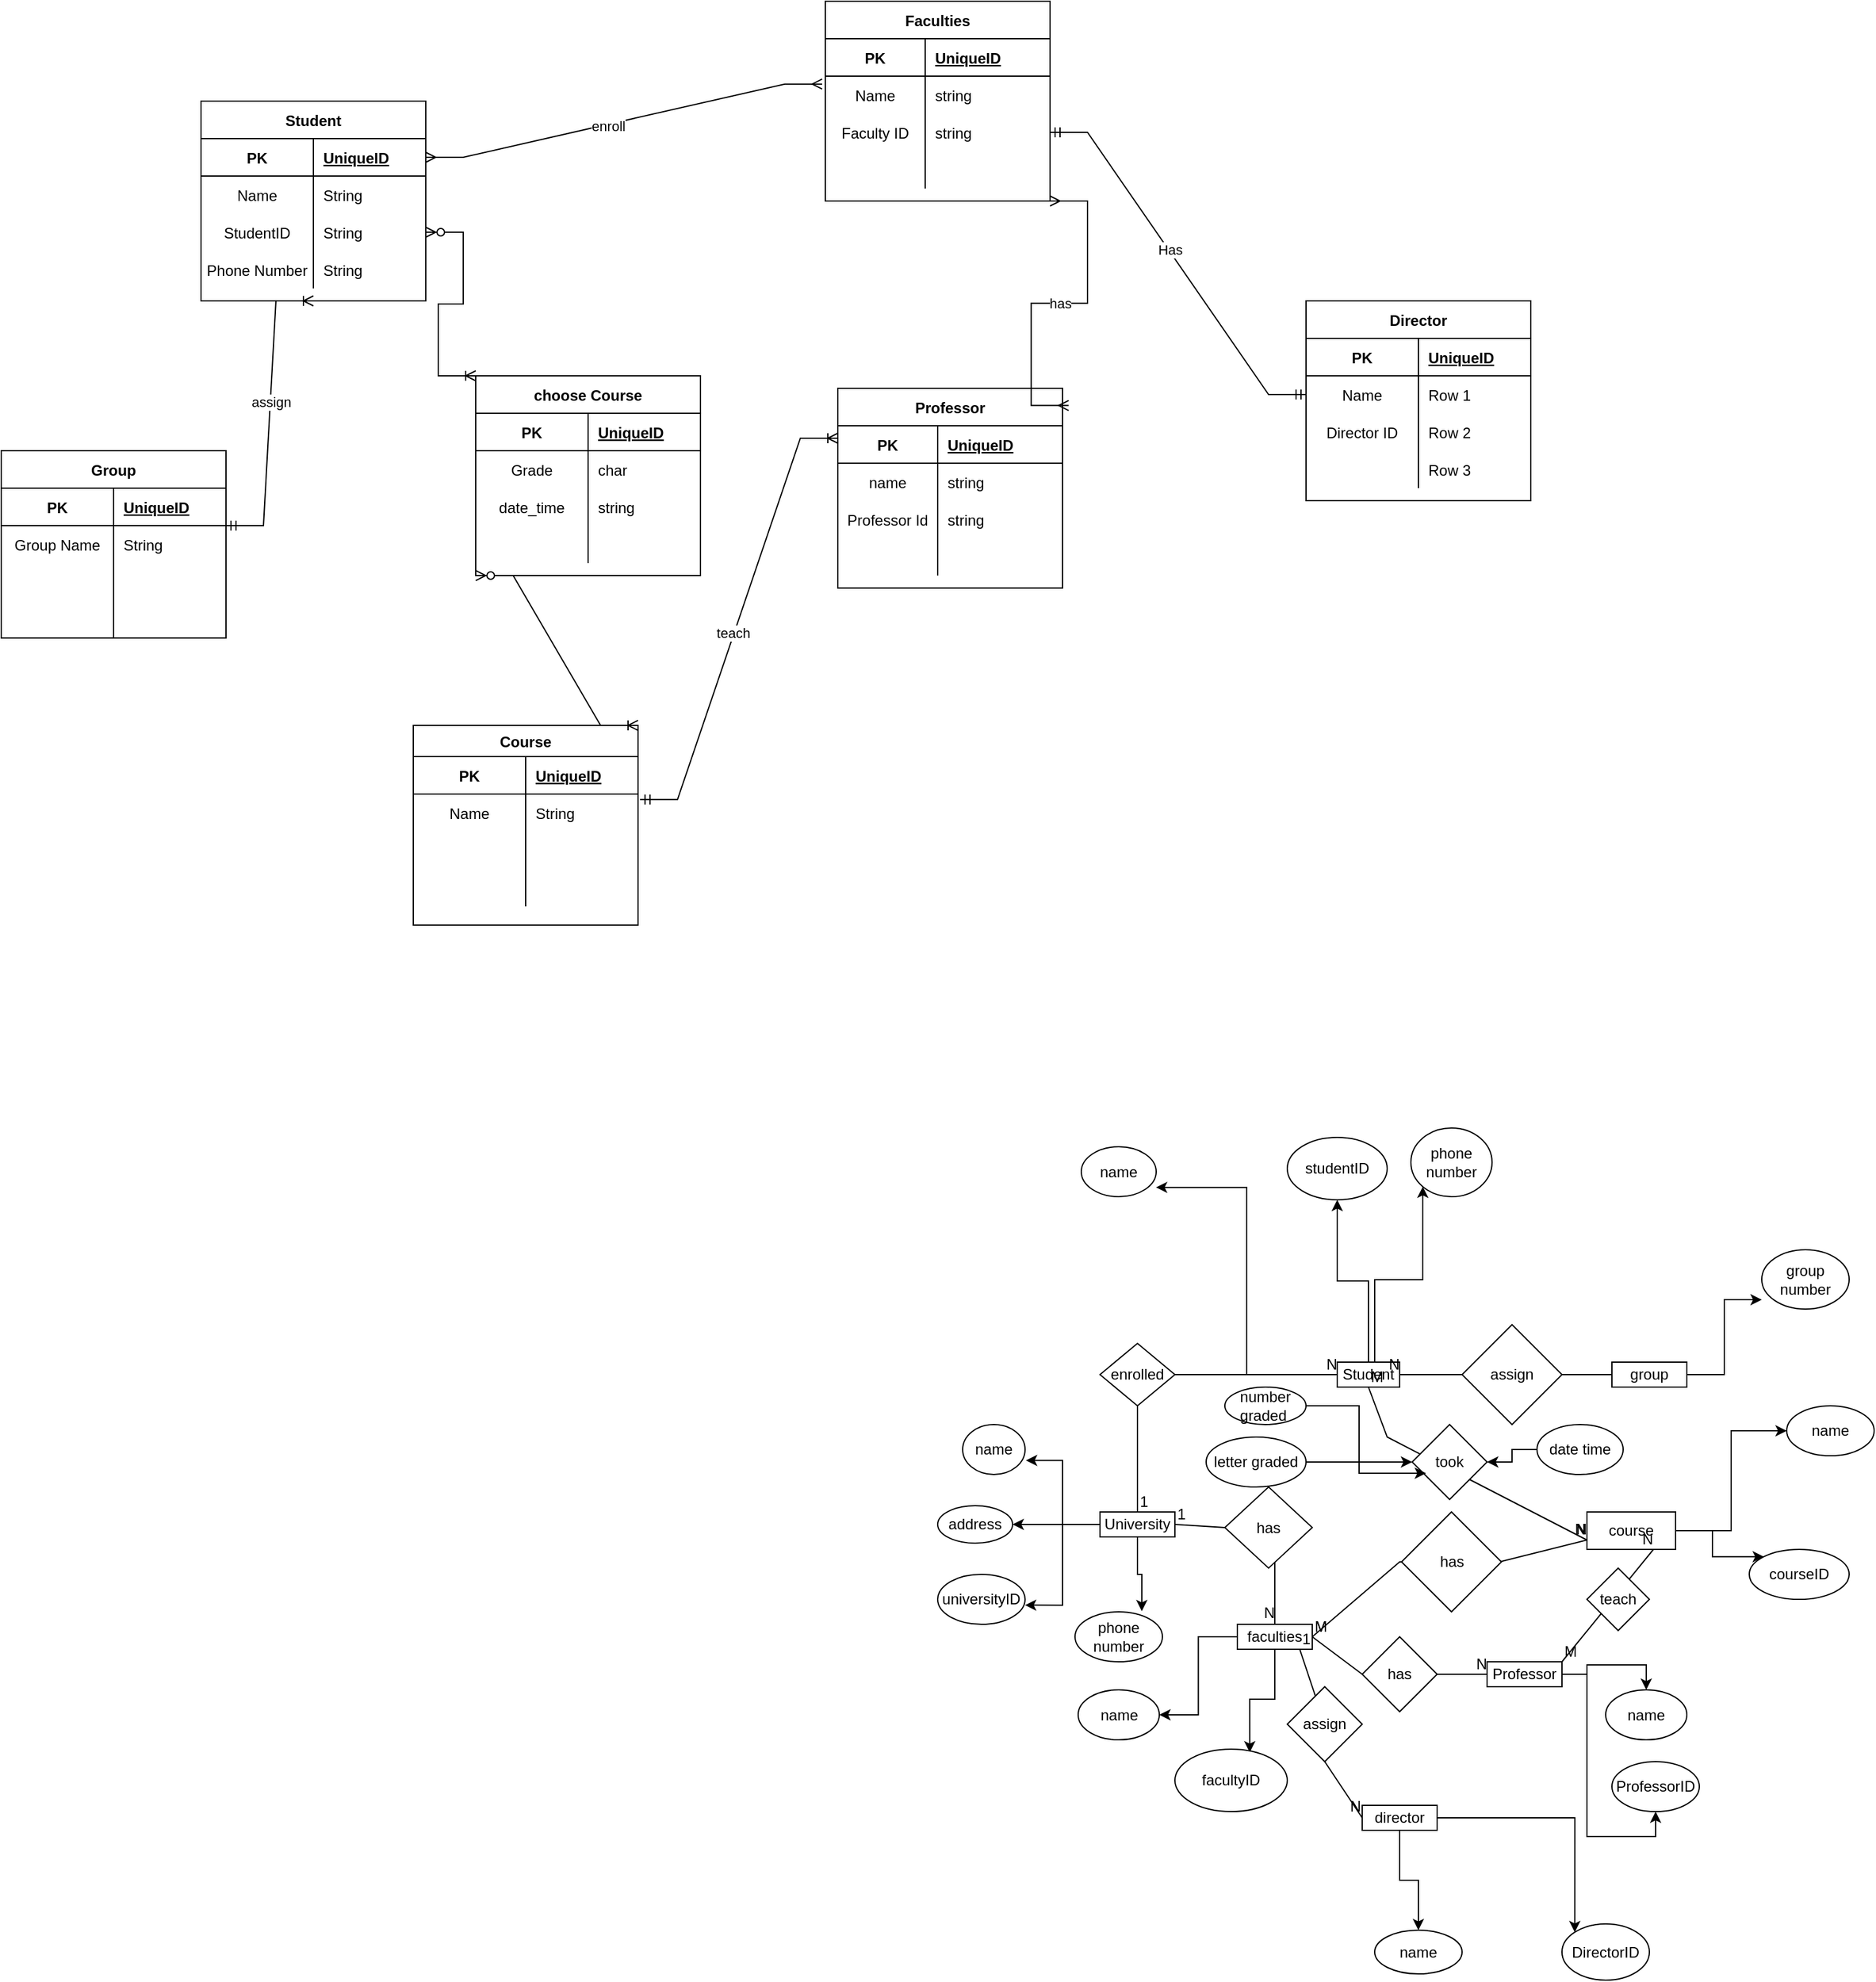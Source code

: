 <mxfile version="17.1.3" type="google"><diagram id="KQNTXYneyT1-BnujCxTp" name="Page-1"><mxGraphModel grid="1" gridSize="10" guides="1" tooltips="1" connect="1" arrows="1" page="1" fold="1" pageScale="1" pageWidth="827" pageHeight="1169" math="0" shadow="0"><root><mxCell id="0"/><mxCell id="1" parent="0"/><mxCell id="v9bCPnBwvaxXH-9nMBiy-34" style="edgeStyle=orthogonalEdgeStyle;rounded=0;orthogonalLoop=1;jettySize=auto;html=1;entryX=0.997;entryY=0.814;entryDx=0;entryDy=0;entryPerimeter=0;" parent="1" source="v9bCPnBwvaxXH-9nMBiy-1" target="v9bCPnBwvaxXH-9nMBiy-29" edge="1"><mxGeometry relative="1" as="geometry"/></mxCell><mxCell id="v9bCPnBwvaxXH-9nMBiy-35" style="edgeStyle=orthogonalEdgeStyle;rounded=0;orthogonalLoop=1;jettySize=auto;html=1;" parent="1" source="v9bCPnBwvaxXH-9nMBiy-1" target="v9bCPnBwvaxXH-9nMBiy-31" edge="1"><mxGeometry relative="1" as="geometry"/></mxCell><mxCell id="v9bCPnBwvaxXH-9nMBiy-36" style="edgeStyle=orthogonalEdgeStyle;rounded=0;orthogonalLoop=1;jettySize=auto;html=1;entryX=0;entryY=1;entryDx=0;entryDy=0;" parent="1" source="v9bCPnBwvaxXH-9nMBiy-1" target="v9bCPnBwvaxXH-9nMBiy-32" edge="1"><mxGeometry relative="1" as="geometry"><Array as="points"><mxPoint x="320" y="144"/><mxPoint x="359" y="144"/></Array></mxGeometry></mxCell><mxCell id="v9bCPnBwvaxXH-9nMBiy-1" value="Student&lt;br&gt;" style="rounded=0;whiteSpace=wrap;html=1;" parent="1" vertex="1"><mxGeometry x="290" y="210" width="50" height="20" as="geometry"/></mxCell><mxCell id="v9bCPnBwvaxXH-9nMBiy-18" style="edgeStyle=orthogonalEdgeStyle;rounded=0;orthogonalLoop=1;jettySize=auto;html=1;entryX=1.014;entryY=0.718;entryDx=0;entryDy=0;entryPerimeter=0;" parent="1" source="v9bCPnBwvaxXH-9nMBiy-2" target="v9bCPnBwvaxXH-9nMBiy-13" edge="1"><mxGeometry relative="1" as="geometry"/></mxCell><mxCell id="v9bCPnBwvaxXH-9nMBiy-19" style="edgeStyle=orthogonalEdgeStyle;rounded=0;orthogonalLoop=1;jettySize=auto;html=1;entryX=0.764;entryY=-0.013;entryDx=0;entryDy=0;entryPerimeter=0;" parent="1" source="v9bCPnBwvaxXH-9nMBiy-2" target="v9bCPnBwvaxXH-9nMBiy-17" edge="1"><mxGeometry relative="1" as="geometry"/></mxCell><mxCell id="v9bCPnBwvaxXH-9nMBiy-20" style="edgeStyle=orthogonalEdgeStyle;rounded=0;orthogonalLoop=1;jettySize=auto;html=1;entryX=1;entryY=0.5;entryDx=0;entryDy=0;" parent="1" source="v9bCPnBwvaxXH-9nMBiy-2" target="v9bCPnBwvaxXH-9nMBiy-15" edge="1"><mxGeometry relative="1" as="geometry"/></mxCell><mxCell id="v9bCPnBwvaxXH-9nMBiy-21" style="edgeStyle=orthogonalEdgeStyle;rounded=0;orthogonalLoop=1;jettySize=auto;html=1;entryX=0.999;entryY=0.617;entryDx=0;entryDy=0;entryPerimeter=0;" parent="1" source="v9bCPnBwvaxXH-9nMBiy-2" target="v9bCPnBwvaxXH-9nMBiy-16" edge="1"><mxGeometry relative="1" as="geometry"/></mxCell><mxCell id="v9bCPnBwvaxXH-9nMBiy-2" value="University&lt;br&gt;" style="rounded=0;whiteSpace=wrap;html=1;" parent="1" vertex="1"><mxGeometry x="100" y="330" width="60" height="20" as="geometry"/></mxCell><mxCell id="31zaIYIkZA4JZ6o-5l1A-46" style="edgeStyle=orthogonalEdgeStyle;rounded=0;orthogonalLoop=1;jettySize=auto;html=1;entryX=0.666;entryY=0.052;entryDx=0;entryDy=0;entryPerimeter=0;" edge="1" parent="1" source="v9bCPnBwvaxXH-9nMBiy-3" target="v9bCPnBwvaxXH-9nMBiy-72"><mxGeometry relative="1" as="geometry"/></mxCell><mxCell id="31zaIYIkZA4JZ6o-5l1A-47" style="edgeStyle=orthogonalEdgeStyle;rounded=0;orthogonalLoop=1;jettySize=auto;html=1;entryX=1;entryY=0.5;entryDx=0;entryDy=0;" edge="1" parent="1" source="v9bCPnBwvaxXH-9nMBiy-3" target="v9bCPnBwvaxXH-9nMBiy-45"><mxGeometry relative="1" as="geometry"/></mxCell><mxCell id="v9bCPnBwvaxXH-9nMBiy-3" value="faculties&lt;br&gt;" style="rounded=0;whiteSpace=wrap;html=1;" parent="1" vertex="1"><mxGeometry x="210" y="420" width="60" height="20" as="geometry"/></mxCell><mxCell id="v9bCPnBwvaxXH-9nMBiy-46" style="edgeStyle=orthogonalEdgeStyle;rounded=0;orthogonalLoop=1;jettySize=auto;html=1;" parent="1" source="v9bCPnBwvaxXH-9nMBiy-4" target="v9bCPnBwvaxXH-9nMBiy-44" edge="1"><mxGeometry relative="1" as="geometry"/></mxCell><mxCell id="v9bCPnBwvaxXH-9nMBiy-77" style="edgeStyle=orthogonalEdgeStyle;rounded=0;orthogonalLoop=1;jettySize=auto;html=1;entryX=0;entryY=0;entryDx=0;entryDy=0;" parent="1" source="v9bCPnBwvaxXH-9nMBiy-4" edge="1" target="v9bCPnBwvaxXH-9nMBiy-76"><mxGeometry relative="1" as="geometry"><mxPoint x="550" y="590" as="targetPoint"/></mxGeometry></mxCell><mxCell id="v9bCPnBwvaxXH-9nMBiy-4" value="director&lt;br&gt;" style="rounded=0;whiteSpace=wrap;html=1;" parent="1" vertex="1"><mxGeometry x="310" y="565" width="60" height="20" as="geometry"/></mxCell><mxCell id="v9bCPnBwvaxXH-9nMBiy-43" style="edgeStyle=orthogonalEdgeStyle;rounded=0;orthogonalLoop=1;jettySize=auto;html=1;" parent="1" source="v9bCPnBwvaxXH-9nMBiy-5" target="v9bCPnBwvaxXH-9nMBiy-42" edge="1"><mxGeometry relative="1" as="geometry"/></mxCell><mxCell id="v9bCPnBwvaxXH-9nMBiy-80" style="edgeStyle=orthogonalEdgeStyle;rounded=0;orthogonalLoop=1;jettySize=auto;html=1;entryX=0.5;entryY=1;entryDx=0;entryDy=0;" parent="1" source="v9bCPnBwvaxXH-9nMBiy-5" edge="1" target="v9bCPnBwvaxXH-9nMBiy-79"><mxGeometry relative="1" as="geometry"><mxPoint x="690" y="330" as="targetPoint"/></mxGeometry></mxCell><mxCell id="v9bCPnBwvaxXH-9nMBiy-5" value="Professor&lt;br&gt;" style="rounded=0;whiteSpace=wrap;html=1;" parent="1" vertex="1"><mxGeometry x="410" y="450" width="60" height="20" as="geometry"/></mxCell><mxCell id="v9bCPnBwvaxXH-9nMBiy-41" style="edgeStyle=orthogonalEdgeStyle;rounded=0;orthogonalLoop=1;jettySize=auto;html=1;entryX=0;entryY=0.842;entryDx=0;entryDy=0;entryPerimeter=0;" parent="1" source="v9bCPnBwvaxXH-9nMBiy-6" target="v9bCPnBwvaxXH-9nMBiy-37" edge="1"><mxGeometry relative="1" as="geometry"/></mxCell><mxCell id="v9bCPnBwvaxXH-9nMBiy-6" value="group&lt;br&gt;" style="rounded=0;whiteSpace=wrap;html=1;" parent="1" vertex="1"><mxGeometry x="510" y="210" width="60" height="20" as="geometry"/></mxCell><mxCell id="v9bCPnBwvaxXH-9nMBiy-13" value="name&lt;br&gt;" style="ellipse;whiteSpace=wrap;html=1;" parent="1" vertex="1"><mxGeometry x="-10" y="260" width="50" height="40" as="geometry"/></mxCell><mxCell id="v9bCPnBwvaxXH-9nMBiy-15" value="address&lt;br&gt;" style="ellipse;whiteSpace=wrap;html=1;" parent="1" vertex="1"><mxGeometry x="-30" y="325" width="60" height="30" as="geometry"/></mxCell><mxCell id="v9bCPnBwvaxXH-9nMBiy-16" value="universityID&lt;br&gt;" style="ellipse;whiteSpace=wrap;html=1;" parent="1" vertex="1"><mxGeometry x="-30" y="380" width="70" height="40" as="geometry"/></mxCell><mxCell id="v9bCPnBwvaxXH-9nMBiy-17" value="phone number" style="ellipse;whiteSpace=wrap;html=1;" parent="1" vertex="1"><mxGeometry x="80" y="410" width="70" height="40" as="geometry"/></mxCell><mxCell id="v9bCPnBwvaxXH-9nMBiy-29" value="name&lt;br&gt;" style="ellipse;whiteSpace=wrap;html=1;" parent="1" vertex="1"><mxGeometry x="85" y="37.5" width="60" height="40" as="geometry"/></mxCell><mxCell id="v9bCPnBwvaxXH-9nMBiy-31" value="studentID&lt;br&gt;" style="ellipse;whiteSpace=wrap;html=1;" parent="1" vertex="1"><mxGeometry x="250" y="30" width="80" height="50" as="geometry"/></mxCell><mxCell id="v9bCPnBwvaxXH-9nMBiy-32" value="phone number" style="ellipse;whiteSpace=wrap;html=1;" parent="1" vertex="1"><mxGeometry x="349" y="22.5" width="65" height="55" as="geometry"/></mxCell><mxCell id="v9bCPnBwvaxXH-9nMBiy-37" value="group number" style="ellipse;whiteSpace=wrap;html=1;" parent="1" vertex="1"><mxGeometry x="630" y="120" width="70" height="47.5" as="geometry"/></mxCell><mxCell id="v9bCPnBwvaxXH-9nMBiy-42" value="name" style="ellipse;whiteSpace=wrap;html=1;" parent="1" vertex="1"><mxGeometry x="505" y="472.5" width="65" height="40" as="geometry"/></mxCell><mxCell id="v9bCPnBwvaxXH-9nMBiy-44" value="name" style="ellipse;whiteSpace=wrap;html=1;" parent="1" vertex="1"><mxGeometry x="320" y="665" width="70" height="35" as="geometry"/></mxCell><mxCell id="v9bCPnBwvaxXH-9nMBiy-45" value="name" style="ellipse;whiteSpace=wrap;html=1;" parent="1" vertex="1"><mxGeometry x="82.5" y="472.5" width="65" height="40" as="geometry"/></mxCell><mxCell id="v9bCPnBwvaxXH-9nMBiy-47" value="" style="endArrow=none;html=1;rounded=0;exitX=0.5;exitY=0;exitDx=0;exitDy=0;startArrow=none;" parent="1" source="v9bCPnBwvaxXH-9nMBiy-50" edge="1"><mxGeometry relative="1" as="geometry"><mxPoint x="140" y="270" as="sourcePoint"/><mxPoint x="290" y="220" as="targetPoint"/><Array as="points"><mxPoint x="130" y="220"/></Array></mxGeometry></mxCell><mxCell id="v9bCPnBwvaxXH-9nMBiy-49" value="N" style="resizable=0;html=1;align=right;verticalAlign=bottom;" parent="v9bCPnBwvaxXH-9nMBiy-47" connectable="0" vertex="1"><mxGeometry x="1" relative="1" as="geometry"/></mxCell><mxCell id="v9bCPnBwvaxXH-9nMBiy-50" value="enrolled" style="rhombus;whiteSpace=wrap;html=1;" parent="1" vertex="1"><mxGeometry x="100" y="195" width="60" height="50" as="geometry"/></mxCell><mxCell id="v9bCPnBwvaxXH-9nMBiy-51" value="" style="endArrow=none;html=1;rounded=0;exitX=0.5;exitY=0;exitDx=0;exitDy=0;" parent="1" source="v9bCPnBwvaxXH-9nMBiy-2" target="v9bCPnBwvaxXH-9nMBiy-50" edge="1"><mxGeometry relative="1" as="geometry"><mxPoint x="130.0" y="330" as="sourcePoint"/><mxPoint x="290.0" y="220" as="targetPoint"/><Array as="points"/></mxGeometry></mxCell><mxCell id="v9bCPnBwvaxXH-9nMBiy-52" value="1" style="resizable=0;html=1;align=left;verticalAlign=bottom;" parent="v9bCPnBwvaxXH-9nMBiy-51" connectable="0" vertex="1"><mxGeometry x="-1" relative="1" as="geometry"/></mxCell><mxCell id="v9bCPnBwvaxXH-9nMBiy-54" value="" style="endArrow=none;html=1;rounded=0;entryX=1;entryY=0.5;entryDx=0;entryDy=0;exitX=0;exitY=0.5;exitDx=0;exitDy=0;startArrow=none;" parent="1" source="v9bCPnBwvaxXH-9nMBiy-56" target="v9bCPnBwvaxXH-9nMBiy-1" edge="1"><mxGeometry relative="1" as="geometry"><mxPoint x="500" y="220" as="sourcePoint"/><mxPoint x="400" y="270" as="targetPoint"/></mxGeometry></mxCell><mxCell id="v9bCPnBwvaxXH-9nMBiy-55" value="N" style="resizable=0;html=1;align=right;verticalAlign=bottom;" parent="v9bCPnBwvaxXH-9nMBiy-54" connectable="0" vertex="1"><mxGeometry x="1" relative="1" as="geometry"/></mxCell><mxCell id="v9bCPnBwvaxXH-9nMBiy-56" value="assign" style="rhombus;whiteSpace=wrap;html=1;" parent="1" vertex="1"><mxGeometry x="390" y="180" width="80" height="80" as="geometry"/></mxCell><mxCell id="v9bCPnBwvaxXH-9nMBiy-57" value="" style="endArrow=none;html=1;rounded=0;entryX=1;entryY=0.5;entryDx=0;entryDy=0;exitX=0;exitY=0.5;exitDx=0;exitDy=0;" parent="1" source="v9bCPnBwvaxXH-9nMBiy-6" target="v9bCPnBwvaxXH-9nMBiy-56" edge="1"><mxGeometry relative="1" as="geometry"><mxPoint x="510" y="220" as="sourcePoint"/><mxPoint x="340" y="220" as="targetPoint"/></mxGeometry></mxCell><mxCell id="v9bCPnBwvaxXH-9nMBiy-72" value="facultyID" style="ellipse;whiteSpace=wrap;html=1;" parent="1" vertex="1"><mxGeometry x="160" y="520" width="90" height="50" as="geometry"/></mxCell><mxCell id="v9bCPnBwvaxXH-9nMBiy-76" value="DirectorID" style="ellipse;whiteSpace=wrap;html=1;" parent="1" vertex="1"><mxGeometry x="470" y="660" width="70" height="45" as="geometry"/></mxCell><mxCell id="v9bCPnBwvaxXH-9nMBiy-79" value="ProfessorID" style="ellipse;whiteSpace=wrap;html=1;" parent="1" vertex="1"><mxGeometry x="510" y="530" width="70" height="40" as="geometry"/></mxCell><mxCell id="31zaIYIkZA4JZ6o-5l1A-3" value="Professor" style="shape=table;startSize=30;container=1;collapsible=1;childLayout=tableLayout;fixedRows=1;rowLines=0;fontStyle=1;align=center;resizeLast=1;" vertex="1" parent="1"><mxGeometry x="-110" y="-570" width="180" height="160" as="geometry"/></mxCell><mxCell id="31zaIYIkZA4JZ6o-5l1A-4" value="" style="shape=tableRow;horizontal=0;startSize=0;swimlaneHead=0;swimlaneBody=0;fillColor=none;collapsible=0;dropTarget=0;points=[[0,0.5],[1,0.5]];portConstraint=eastwest;top=0;left=0;right=0;bottom=1;" vertex="1" parent="31zaIYIkZA4JZ6o-5l1A-3"><mxGeometry y="30" width="180" height="30" as="geometry"/></mxCell><mxCell id="31zaIYIkZA4JZ6o-5l1A-5" value="PK" style="shape=partialRectangle;connectable=0;fillColor=none;top=0;left=0;bottom=0;right=0;fontStyle=1;overflow=hidden;" vertex="1" parent="31zaIYIkZA4JZ6o-5l1A-4"><mxGeometry width="80" height="30" as="geometry"><mxRectangle width="80" height="30" as="alternateBounds"/></mxGeometry></mxCell><mxCell id="31zaIYIkZA4JZ6o-5l1A-6" value="UniqueID" style="shape=partialRectangle;connectable=0;fillColor=none;top=0;left=0;bottom=0;right=0;align=left;spacingLeft=6;fontStyle=5;overflow=hidden;" vertex="1" parent="31zaIYIkZA4JZ6o-5l1A-4"><mxGeometry x="80" width="100" height="30" as="geometry"><mxRectangle width="100" height="30" as="alternateBounds"/></mxGeometry></mxCell><mxCell id="31zaIYIkZA4JZ6o-5l1A-7" value="" style="shape=tableRow;horizontal=0;startSize=0;swimlaneHead=0;swimlaneBody=0;fillColor=none;collapsible=0;dropTarget=0;points=[[0,0.5],[1,0.5]];portConstraint=eastwest;top=0;left=0;right=0;bottom=0;" vertex="1" parent="31zaIYIkZA4JZ6o-5l1A-3"><mxGeometry y="60" width="180" height="30" as="geometry"/></mxCell><mxCell id="31zaIYIkZA4JZ6o-5l1A-8" value="name" style="shape=partialRectangle;connectable=0;fillColor=none;top=0;left=0;bottom=0;right=0;editable=1;overflow=hidden;" vertex="1" parent="31zaIYIkZA4JZ6o-5l1A-7"><mxGeometry width="80" height="30" as="geometry"><mxRectangle width="80" height="30" as="alternateBounds"/></mxGeometry></mxCell><mxCell id="31zaIYIkZA4JZ6o-5l1A-9" value="string" style="shape=partialRectangle;connectable=0;fillColor=none;top=0;left=0;bottom=0;right=0;align=left;spacingLeft=6;overflow=hidden;" vertex="1" parent="31zaIYIkZA4JZ6o-5l1A-7"><mxGeometry x="80" width="100" height="30" as="geometry"><mxRectangle width="100" height="30" as="alternateBounds"/></mxGeometry></mxCell><mxCell id="31zaIYIkZA4JZ6o-5l1A-10" value="" style="shape=tableRow;horizontal=0;startSize=0;swimlaneHead=0;swimlaneBody=0;fillColor=none;collapsible=0;dropTarget=0;points=[[0,0.5],[1,0.5]];portConstraint=eastwest;top=0;left=0;right=0;bottom=0;" vertex="1" parent="31zaIYIkZA4JZ6o-5l1A-3"><mxGeometry y="90" width="180" height="30" as="geometry"/></mxCell><mxCell id="31zaIYIkZA4JZ6o-5l1A-11" value="Professor Id" style="shape=partialRectangle;connectable=0;fillColor=none;top=0;left=0;bottom=0;right=0;editable=1;overflow=hidden;" vertex="1" parent="31zaIYIkZA4JZ6o-5l1A-10"><mxGeometry width="80" height="30" as="geometry"><mxRectangle width="80" height="30" as="alternateBounds"/></mxGeometry></mxCell><mxCell id="31zaIYIkZA4JZ6o-5l1A-12" value="string" style="shape=partialRectangle;connectable=0;fillColor=none;top=0;left=0;bottom=0;right=0;align=left;spacingLeft=6;overflow=hidden;" vertex="1" parent="31zaIYIkZA4JZ6o-5l1A-10"><mxGeometry x="80" width="100" height="30" as="geometry"><mxRectangle width="100" height="30" as="alternateBounds"/></mxGeometry></mxCell><mxCell id="31zaIYIkZA4JZ6o-5l1A-13" value="" style="shape=tableRow;horizontal=0;startSize=0;swimlaneHead=0;swimlaneBody=0;fillColor=none;collapsible=0;dropTarget=0;points=[[0,0.5],[1,0.5]];portConstraint=eastwest;top=0;left=0;right=0;bottom=0;" vertex="1" parent="31zaIYIkZA4JZ6o-5l1A-3"><mxGeometry y="120" width="180" height="30" as="geometry"/></mxCell><mxCell id="31zaIYIkZA4JZ6o-5l1A-14" value="" style="shape=partialRectangle;connectable=0;fillColor=none;top=0;left=0;bottom=0;right=0;editable=1;overflow=hidden;" vertex="1" parent="31zaIYIkZA4JZ6o-5l1A-13"><mxGeometry width="80" height="30" as="geometry"><mxRectangle width="80" height="30" as="alternateBounds"/></mxGeometry></mxCell><mxCell id="31zaIYIkZA4JZ6o-5l1A-15" value="" style="shape=partialRectangle;connectable=0;fillColor=none;top=0;left=0;bottom=0;right=0;align=left;spacingLeft=6;overflow=hidden;" vertex="1" parent="31zaIYIkZA4JZ6o-5l1A-13"><mxGeometry x="80" width="100" height="30" as="geometry"><mxRectangle width="100" height="30" as="alternateBounds"/></mxGeometry></mxCell><mxCell id="31zaIYIkZA4JZ6o-5l1A-21" style="edgeStyle=orthogonalEdgeStyle;rounded=0;orthogonalLoop=1;jettySize=auto;html=1;exitX=0.5;exitY=1;exitDx=0;exitDy=0;" edge="1" parent="1" source="v9bCPnBwvaxXH-9nMBiy-1" target="v9bCPnBwvaxXH-9nMBiy-1"><mxGeometry relative="1" as="geometry"/></mxCell><mxCell id="31zaIYIkZA4JZ6o-5l1A-60" style="edgeStyle=orthogonalEdgeStyle;rounded=0;orthogonalLoop=1;jettySize=auto;html=1;entryX=0;entryY=0.5;entryDx=0;entryDy=0;" edge="1" parent="1" source="31zaIYIkZA4JZ6o-5l1A-25" target="31zaIYIkZA4JZ6o-5l1A-58"><mxGeometry relative="1" as="geometry"/></mxCell><mxCell id="31zaIYIkZA4JZ6o-5l1A-61" style="edgeStyle=orthogonalEdgeStyle;rounded=0;orthogonalLoop=1;jettySize=auto;html=1;entryX=0;entryY=0;entryDx=0;entryDy=0;" edge="1" parent="1" source="31zaIYIkZA4JZ6o-5l1A-25" target="31zaIYIkZA4JZ6o-5l1A-59"><mxGeometry relative="1" as="geometry"/></mxCell><mxCell id="31zaIYIkZA4JZ6o-5l1A-25" value="course" style="rounded=0;whiteSpace=wrap;html=1;" vertex="1" parent="1"><mxGeometry x="490" y="330" width="71" height="30" as="geometry"/></mxCell><mxCell id="31zaIYIkZA4JZ6o-5l1A-27" value="" style="endArrow=none;html=1;rounded=0;exitX=1;exitY=0.5;exitDx=0;exitDy=0;entryX=0.5;entryY=0;entryDx=0;entryDy=0;startArrow=none;" edge="1" parent="1" source="31zaIYIkZA4JZ6o-5l1A-30" target="v9bCPnBwvaxXH-9nMBiy-3"><mxGeometry relative="1" as="geometry"><mxPoint x="360" y="590" as="sourcePoint"/><mxPoint x="520" y="590" as="targetPoint"/><Array as="points"><mxPoint x="240" y="340"/></Array></mxGeometry></mxCell><mxCell id="31zaIYIkZA4JZ6o-5l1A-29" value="N" style="resizable=0;html=1;align=right;verticalAlign=bottom;" connectable="0" vertex="1" parent="31zaIYIkZA4JZ6o-5l1A-27"><mxGeometry x="1" relative="1" as="geometry"/></mxCell><mxCell id="31zaIYIkZA4JZ6o-5l1A-30" value="has" style="rhombus;whiteSpace=wrap;html=1;" vertex="1" parent="1"><mxGeometry x="200" y="310" width="70" height="65" as="geometry"/></mxCell><mxCell id="31zaIYIkZA4JZ6o-5l1A-31" value="" style="endArrow=none;html=1;rounded=0;exitX=1;exitY=0.5;exitDx=0;exitDy=0;entryX=0;entryY=0.5;entryDx=0;entryDy=0;" edge="1" parent="1" source="v9bCPnBwvaxXH-9nMBiy-2" target="31zaIYIkZA4JZ6o-5l1A-30"><mxGeometry relative="1" as="geometry"><mxPoint x="160" y="340" as="sourcePoint"/><mxPoint x="240.0" y="420" as="targetPoint"/><Array as="points"/></mxGeometry></mxCell><mxCell id="31zaIYIkZA4JZ6o-5l1A-32" value="1" style="resizable=0;html=1;align=left;verticalAlign=bottom;" connectable="0" vertex="1" parent="31zaIYIkZA4JZ6o-5l1A-31"><mxGeometry x="-1" relative="1" as="geometry"/></mxCell><mxCell id="31zaIYIkZA4JZ6o-5l1A-34" value="" style="endArrow=none;html=1;rounded=0;exitX=1;exitY=0.5;exitDx=0;exitDy=0;entryX=0;entryY=0.75;entryDx=0;entryDy=0;" edge="1" parent="1" source="v9bCPnBwvaxXH-9nMBiy-3" target="31zaIYIkZA4JZ6o-5l1A-25"><mxGeometry relative="1" as="geometry"><mxPoint x="360" y="400" as="sourcePoint"/><mxPoint x="520" y="400" as="targetPoint"/><Array as="points"><mxPoint x="340" y="370"/><mxPoint x="420" y="370"/></Array></mxGeometry></mxCell><mxCell id="31zaIYIkZA4JZ6o-5l1A-35" value="M" style="resizable=0;html=1;align=left;verticalAlign=bottom;" connectable="0" vertex="1" parent="31zaIYIkZA4JZ6o-5l1A-34"><mxGeometry x="-1" relative="1" as="geometry"/></mxCell><mxCell id="31zaIYIkZA4JZ6o-5l1A-36" value="N" style="resizable=0;html=1;align=right;verticalAlign=bottom;" connectable="0" vertex="1" parent="31zaIYIkZA4JZ6o-5l1A-34"><mxGeometry x="1" relative="1" as="geometry"/></mxCell><mxCell id="31zaIYIkZA4JZ6o-5l1A-37" value="" style="endArrow=none;html=1;rounded=0;entryX=0;entryY=0.5;entryDx=0;entryDy=0;startArrow=none;" edge="1" parent="1" source="31zaIYIkZA4JZ6o-5l1A-52" target="v9bCPnBwvaxXH-9nMBiy-5"><mxGeometry relative="1" as="geometry"><mxPoint x="270" y="430" as="sourcePoint"/><mxPoint x="440" y="390" as="targetPoint"/></mxGeometry></mxCell><mxCell id="31zaIYIkZA4JZ6o-5l1A-39" value="N" style="resizable=0;html=1;align=right;verticalAlign=bottom;" connectable="0" vertex="1" parent="31zaIYIkZA4JZ6o-5l1A-37"><mxGeometry x="1" relative="1" as="geometry"/></mxCell><mxCell id="31zaIYIkZA4JZ6o-5l1A-43" value="" style="endArrow=none;html=1;rounded=0;entryX=0;entryY=0.5;entryDx=0;entryDy=0;exitX=0.5;exitY=1;exitDx=0;exitDy=0;startArrow=none;" edge="1" parent="1" source="31zaIYIkZA4JZ6o-5l1A-48" target="v9bCPnBwvaxXH-9nMBiy-4"><mxGeometry relative="1" as="geometry"><mxPoint x="270" y="440" as="sourcePoint"/><mxPoint x="390" y="410" as="targetPoint"/></mxGeometry></mxCell><mxCell id="31zaIYIkZA4JZ6o-5l1A-45" value="N" style="resizable=0;html=1;align=right;verticalAlign=bottom;" connectable="0" vertex="1" parent="31zaIYIkZA4JZ6o-5l1A-43"><mxGeometry x="1" relative="1" as="geometry"/></mxCell><mxCell id="31zaIYIkZA4JZ6o-5l1A-48" value="assign" style="rhombus;whiteSpace=wrap;html=1;" vertex="1" parent="1"><mxGeometry x="250" y="470" width="60" height="60" as="geometry"/></mxCell><mxCell id="31zaIYIkZA4JZ6o-5l1A-49" value="" style="endArrow=none;html=1;rounded=0;exitX=0.833;exitY=1;exitDx=0;exitDy=0;exitPerimeter=0;" edge="1" parent="1" source="v9bCPnBwvaxXH-9nMBiy-3" target="31zaIYIkZA4JZ6o-5l1A-48"><mxGeometry relative="1" as="geometry"><mxPoint x="259.98" y="440" as="sourcePoint"/><mxPoint x="310" y="575" as="targetPoint"/></mxGeometry></mxCell><mxCell id="31zaIYIkZA4JZ6o-5l1A-50" value="1&lt;br&gt;" style="resizable=0;html=1;align=left;verticalAlign=bottom;" connectable="0" vertex="1" parent="31zaIYIkZA4JZ6o-5l1A-49"><mxGeometry x="-1" relative="1" as="geometry"/></mxCell><mxCell id="31zaIYIkZA4JZ6o-5l1A-52" value="has" style="rhombus;whiteSpace=wrap;html=1;" vertex="1" parent="1"><mxGeometry x="310" y="430" width="60" height="60" as="geometry"/></mxCell><mxCell id="31zaIYIkZA4JZ6o-5l1A-54" value="" style="endArrow=none;html=1;rounded=0;entryX=0;entryY=0.5;entryDx=0;entryDy=0;" edge="1" parent="1" target="31zaIYIkZA4JZ6o-5l1A-52"><mxGeometry relative="1" as="geometry"><mxPoint x="270" y="430" as="sourcePoint"/><mxPoint x="410" y="430" as="targetPoint"/></mxGeometry></mxCell><mxCell id="31zaIYIkZA4JZ6o-5l1A-55" value="M" style="resizable=0;html=1;align=left;verticalAlign=bottom;" connectable="0" vertex="1" parent="31zaIYIkZA4JZ6o-5l1A-54"><mxGeometry x="-1" relative="1" as="geometry"/></mxCell><mxCell id="31zaIYIkZA4JZ6o-5l1A-57" value="has" style="rhombus;whiteSpace=wrap;html=1;" vertex="1" parent="1"><mxGeometry x="341.5" y="330" width="80" height="80" as="geometry"/></mxCell><mxCell id="31zaIYIkZA4JZ6o-5l1A-58" value="name" style="ellipse;whiteSpace=wrap;html=1;" vertex="1" parent="1"><mxGeometry x="650" y="245" width="70" height="40" as="geometry"/></mxCell><mxCell id="31zaIYIkZA4JZ6o-5l1A-59" value="courseID" style="ellipse;whiteSpace=wrap;html=1;" vertex="1" parent="1"><mxGeometry x="620" y="360" width="80" height="40" as="geometry"/></mxCell><mxCell id="31zaIYIkZA4JZ6o-5l1A-63" value="" style="endArrow=none;html=1;rounded=0;exitX=0.5;exitY=1;exitDx=0;exitDy=0;entryX=0;entryY=0.75;entryDx=0;entryDy=0;" edge="1" parent="1" source="v9bCPnBwvaxXH-9nMBiy-1" target="31zaIYIkZA4JZ6o-5l1A-25"><mxGeometry relative="1" as="geometry"><mxPoint x="340" y="390" as="sourcePoint"/><mxPoint x="500" y="390" as="targetPoint"/><Array as="points"><mxPoint x="330" y="270"/></Array></mxGeometry></mxCell><mxCell id="31zaIYIkZA4JZ6o-5l1A-64" value="M" style="resizable=0;html=1;align=left;verticalAlign=bottom;" connectable="0" vertex="1" parent="31zaIYIkZA4JZ6o-5l1A-63"><mxGeometry x="-1" relative="1" as="geometry"/></mxCell><mxCell id="31zaIYIkZA4JZ6o-5l1A-65" value="N" style="resizable=0;html=1;align=right;verticalAlign=bottom;" connectable="0" vertex="1" parent="31zaIYIkZA4JZ6o-5l1A-63"><mxGeometry x="1" relative="1" as="geometry"/></mxCell><mxCell id="31zaIYIkZA4JZ6o-5l1A-66" value="took" style="rhombus;whiteSpace=wrap;html=1;" vertex="1" parent="1"><mxGeometry x="350" y="260" width="60" height="60" as="geometry"/></mxCell><mxCell id="31zaIYIkZA4JZ6o-5l1A-68" style="edgeStyle=orthogonalEdgeStyle;rounded=0;orthogonalLoop=1;jettySize=auto;html=1;entryX=0;entryY=0.5;entryDx=0;entryDy=0;" edge="1" parent="1" source="31zaIYIkZA4JZ6o-5l1A-67" target="31zaIYIkZA4JZ6o-5l1A-66"><mxGeometry relative="1" as="geometry"/></mxCell><mxCell id="31zaIYIkZA4JZ6o-5l1A-67" value="number graded&amp;nbsp;" style="ellipse;whiteSpace=wrap;html=1;" vertex="1" parent="1"><mxGeometry x="200" y="230" width="65" height="30" as="geometry"/></mxCell><mxCell id="31zaIYIkZA4JZ6o-5l1A-70" style="edgeStyle=orthogonalEdgeStyle;rounded=0;orthogonalLoop=1;jettySize=auto;html=1;entryX=0.185;entryY=0.65;entryDx=0;entryDy=0;entryPerimeter=0;" edge="1" parent="1" source="31zaIYIkZA4JZ6o-5l1A-69" target="31zaIYIkZA4JZ6o-5l1A-66"><mxGeometry relative="1" as="geometry"/></mxCell><mxCell id="31zaIYIkZA4JZ6o-5l1A-69" value="letter graded" style="ellipse;whiteSpace=wrap;html=1;" vertex="1" parent="1"><mxGeometry x="185" y="270" width="80" height="40" as="geometry"/></mxCell><mxCell id="31zaIYIkZA4JZ6o-5l1A-72" style="edgeStyle=orthogonalEdgeStyle;rounded=0;orthogonalLoop=1;jettySize=auto;html=1;entryX=1;entryY=0.5;entryDx=0;entryDy=0;" edge="1" parent="1" source="31zaIYIkZA4JZ6o-5l1A-71" target="31zaIYIkZA4JZ6o-5l1A-66"><mxGeometry relative="1" as="geometry"/></mxCell><mxCell id="31zaIYIkZA4JZ6o-5l1A-71" value="date time" style="ellipse;whiteSpace=wrap;html=1;" vertex="1" parent="1"><mxGeometry x="450" y="260" width="69" height="40" as="geometry"/></mxCell><mxCell id="31zaIYIkZA4JZ6o-5l1A-73" value="Faculties" style="shape=table;startSize=30;container=1;collapsible=1;childLayout=tableLayout;fixedRows=1;rowLines=0;fontStyle=1;align=center;resizeLast=1;" vertex="1" parent="1"><mxGeometry x="-120" y="-880" width="180" height="160" as="geometry"/></mxCell><mxCell id="31zaIYIkZA4JZ6o-5l1A-74" value="" style="shape=tableRow;horizontal=0;startSize=0;swimlaneHead=0;swimlaneBody=0;fillColor=none;collapsible=0;dropTarget=0;points=[[0,0.5],[1,0.5]];portConstraint=eastwest;top=0;left=0;right=0;bottom=1;" vertex="1" parent="31zaIYIkZA4JZ6o-5l1A-73"><mxGeometry y="30" width="180" height="30" as="geometry"/></mxCell><mxCell id="31zaIYIkZA4JZ6o-5l1A-75" value="PK" style="shape=partialRectangle;connectable=0;fillColor=none;top=0;left=0;bottom=0;right=0;fontStyle=1;overflow=hidden;" vertex="1" parent="31zaIYIkZA4JZ6o-5l1A-74"><mxGeometry width="80" height="30" as="geometry"><mxRectangle width="80" height="30" as="alternateBounds"/></mxGeometry></mxCell><mxCell id="31zaIYIkZA4JZ6o-5l1A-76" value="UniqueID" style="shape=partialRectangle;connectable=0;fillColor=none;top=0;left=0;bottom=0;right=0;align=left;spacingLeft=6;fontStyle=5;overflow=hidden;" vertex="1" parent="31zaIYIkZA4JZ6o-5l1A-74"><mxGeometry x="80" width="100" height="30" as="geometry"><mxRectangle width="100" height="30" as="alternateBounds"/></mxGeometry></mxCell><mxCell id="31zaIYIkZA4JZ6o-5l1A-77" value="" style="shape=tableRow;horizontal=0;startSize=0;swimlaneHead=0;swimlaneBody=0;fillColor=none;collapsible=0;dropTarget=0;points=[[0,0.5],[1,0.5]];portConstraint=eastwest;top=0;left=0;right=0;bottom=0;" vertex="1" parent="31zaIYIkZA4JZ6o-5l1A-73"><mxGeometry y="60" width="180" height="30" as="geometry"/></mxCell><mxCell id="31zaIYIkZA4JZ6o-5l1A-78" value="Name" style="shape=partialRectangle;connectable=0;fillColor=none;top=0;left=0;bottom=0;right=0;editable=1;overflow=hidden;" vertex="1" parent="31zaIYIkZA4JZ6o-5l1A-77"><mxGeometry width="80" height="30" as="geometry"><mxRectangle width="80" height="30" as="alternateBounds"/></mxGeometry></mxCell><mxCell id="31zaIYIkZA4JZ6o-5l1A-79" value="string" style="shape=partialRectangle;connectable=0;fillColor=none;top=0;left=0;bottom=0;right=0;align=left;spacingLeft=6;overflow=hidden;" vertex="1" parent="31zaIYIkZA4JZ6o-5l1A-77"><mxGeometry x="80" width="100" height="30" as="geometry"><mxRectangle width="100" height="30" as="alternateBounds"/></mxGeometry></mxCell><mxCell id="31zaIYIkZA4JZ6o-5l1A-80" value="" style="shape=tableRow;horizontal=0;startSize=0;swimlaneHead=0;swimlaneBody=0;fillColor=none;collapsible=0;dropTarget=0;points=[[0,0.5],[1,0.5]];portConstraint=eastwest;top=0;left=0;right=0;bottom=0;" vertex="1" parent="31zaIYIkZA4JZ6o-5l1A-73"><mxGeometry y="90" width="180" height="30" as="geometry"/></mxCell><mxCell id="31zaIYIkZA4JZ6o-5l1A-81" value="Faculty ID" style="shape=partialRectangle;connectable=0;fillColor=none;top=0;left=0;bottom=0;right=0;editable=1;overflow=hidden;" vertex="1" parent="31zaIYIkZA4JZ6o-5l1A-80"><mxGeometry width="80" height="30" as="geometry"><mxRectangle width="80" height="30" as="alternateBounds"/></mxGeometry></mxCell><mxCell id="31zaIYIkZA4JZ6o-5l1A-82" value="string" style="shape=partialRectangle;connectable=0;fillColor=none;top=0;left=0;bottom=0;right=0;align=left;spacingLeft=6;overflow=hidden;" vertex="1" parent="31zaIYIkZA4JZ6o-5l1A-80"><mxGeometry x="80" width="100" height="30" as="geometry"><mxRectangle width="100" height="30" as="alternateBounds"/></mxGeometry></mxCell><mxCell id="31zaIYIkZA4JZ6o-5l1A-83" value="" style="shape=tableRow;horizontal=0;startSize=0;swimlaneHead=0;swimlaneBody=0;fillColor=none;collapsible=0;dropTarget=0;points=[[0,0.5],[1,0.5]];portConstraint=eastwest;top=0;left=0;right=0;bottom=0;" vertex="1" parent="31zaIYIkZA4JZ6o-5l1A-73"><mxGeometry y="120" width="180" height="30" as="geometry"/></mxCell><mxCell id="31zaIYIkZA4JZ6o-5l1A-84" value="" style="shape=partialRectangle;connectable=0;fillColor=none;top=0;left=0;bottom=0;right=0;editable=1;overflow=hidden;" vertex="1" parent="31zaIYIkZA4JZ6o-5l1A-83"><mxGeometry width="80" height="30" as="geometry"><mxRectangle width="80" height="30" as="alternateBounds"/></mxGeometry></mxCell><mxCell id="31zaIYIkZA4JZ6o-5l1A-85" value="" style="shape=partialRectangle;connectable=0;fillColor=none;top=0;left=0;bottom=0;right=0;align=left;spacingLeft=6;overflow=hidden;" vertex="1" parent="31zaIYIkZA4JZ6o-5l1A-83"><mxGeometry x="80" width="100" height="30" as="geometry"><mxRectangle width="100" height="30" as="alternateBounds"/></mxGeometry></mxCell><mxCell id="31zaIYIkZA4JZ6o-5l1A-86" value="" style="endArrow=none;html=1;rounded=0;entryX=0.75;entryY=1;entryDx=0;entryDy=0;exitX=1;exitY=0;exitDx=0;exitDy=0;" edge="1" parent="1" source="v9bCPnBwvaxXH-9nMBiy-5" target="31zaIYIkZA4JZ6o-5l1A-25"><mxGeometry relative="1" as="geometry"><mxPoint x="260" y="390" as="sourcePoint"/><mxPoint x="420" y="390" as="targetPoint"/></mxGeometry></mxCell><mxCell id="31zaIYIkZA4JZ6o-5l1A-87" value="M" style="resizable=0;html=1;align=left;verticalAlign=bottom;" connectable="0" vertex="1" parent="31zaIYIkZA4JZ6o-5l1A-86"><mxGeometry x="-1" relative="1" as="geometry"/></mxCell><mxCell id="31zaIYIkZA4JZ6o-5l1A-88" value="N" style="resizable=0;html=1;align=right;verticalAlign=bottom;" connectable="0" vertex="1" parent="31zaIYIkZA4JZ6o-5l1A-86"><mxGeometry x="1" relative="1" as="geometry"/></mxCell><mxCell id="31zaIYIkZA4JZ6o-5l1A-89" value="teach" style="rhombus;whiteSpace=wrap;html=1;" vertex="1" parent="1"><mxGeometry x="490" y="375" width="50" height="50" as="geometry"/></mxCell><mxCell id="31zaIYIkZA4JZ6o-5l1A-91" value="Student" style="shape=table;startSize=30;container=1;collapsible=1;childLayout=tableLayout;fixedRows=1;rowLines=0;fontStyle=1;align=center;resizeLast=1;" vertex="1" parent="1"><mxGeometry x="-620" y="-800" width="180" height="160" as="geometry"/></mxCell><mxCell id="31zaIYIkZA4JZ6o-5l1A-92" value="" style="shape=tableRow;horizontal=0;startSize=0;swimlaneHead=0;swimlaneBody=0;fillColor=none;collapsible=0;dropTarget=0;points=[[0,0.5],[1,0.5]];portConstraint=eastwest;top=0;left=0;right=0;bottom=1;" vertex="1" parent="31zaIYIkZA4JZ6o-5l1A-91"><mxGeometry y="30" width="180" height="30" as="geometry"/></mxCell><mxCell id="31zaIYIkZA4JZ6o-5l1A-93" value="PK" style="shape=partialRectangle;connectable=0;fillColor=none;top=0;left=0;bottom=0;right=0;fontStyle=1;overflow=hidden;" vertex="1" parent="31zaIYIkZA4JZ6o-5l1A-92"><mxGeometry width="90" height="30" as="geometry"><mxRectangle width="90" height="30" as="alternateBounds"/></mxGeometry></mxCell><mxCell id="31zaIYIkZA4JZ6o-5l1A-94" value="UniqueID" style="shape=partialRectangle;connectable=0;fillColor=none;top=0;left=0;bottom=0;right=0;align=left;spacingLeft=6;fontStyle=5;overflow=hidden;" vertex="1" parent="31zaIYIkZA4JZ6o-5l1A-92"><mxGeometry x="90" width="90" height="30" as="geometry"><mxRectangle width="90" height="30" as="alternateBounds"/></mxGeometry></mxCell><mxCell id="31zaIYIkZA4JZ6o-5l1A-95" value="" style="shape=tableRow;horizontal=0;startSize=0;swimlaneHead=0;swimlaneBody=0;fillColor=none;collapsible=0;dropTarget=0;points=[[0,0.5],[1,0.5]];portConstraint=eastwest;top=0;left=0;right=0;bottom=0;" vertex="1" parent="31zaIYIkZA4JZ6o-5l1A-91"><mxGeometry y="60" width="180" height="30" as="geometry"/></mxCell><mxCell id="31zaIYIkZA4JZ6o-5l1A-96" value="Name" style="shape=partialRectangle;connectable=0;fillColor=none;top=0;left=0;bottom=0;right=0;editable=1;overflow=hidden;" vertex="1" parent="31zaIYIkZA4JZ6o-5l1A-95"><mxGeometry width="90" height="30" as="geometry"><mxRectangle width="90" height="30" as="alternateBounds"/></mxGeometry></mxCell><mxCell id="31zaIYIkZA4JZ6o-5l1A-97" value="String" style="shape=partialRectangle;connectable=0;fillColor=none;top=0;left=0;bottom=0;right=0;align=left;spacingLeft=6;overflow=hidden;" vertex="1" parent="31zaIYIkZA4JZ6o-5l1A-95"><mxGeometry x="90" width="90" height="30" as="geometry"><mxRectangle width="90" height="30" as="alternateBounds"/></mxGeometry></mxCell><mxCell id="31zaIYIkZA4JZ6o-5l1A-98" value="" style="shape=tableRow;horizontal=0;startSize=0;swimlaneHead=0;swimlaneBody=0;fillColor=none;collapsible=0;dropTarget=0;points=[[0,0.5],[1,0.5]];portConstraint=eastwest;top=0;left=0;right=0;bottom=0;" vertex="1" parent="31zaIYIkZA4JZ6o-5l1A-91"><mxGeometry y="90" width="180" height="30" as="geometry"/></mxCell><mxCell id="31zaIYIkZA4JZ6o-5l1A-99" value="StudentID" style="shape=partialRectangle;connectable=0;fillColor=none;top=0;left=0;bottom=0;right=0;editable=1;overflow=hidden;" vertex="1" parent="31zaIYIkZA4JZ6o-5l1A-98"><mxGeometry width="90" height="30" as="geometry"><mxRectangle width="90" height="30" as="alternateBounds"/></mxGeometry></mxCell><mxCell id="31zaIYIkZA4JZ6o-5l1A-100" value="String" style="shape=partialRectangle;connectable=0;fillColor=none;top=0;left=0;bottom=0;right=0;align=left;spacingLeft=6;overflow=hidden;" vertex="1" parent="31zaIYIkZA4JZ6o-5l1A-98"><mxGeometry x="90" width="90" height="30" as="geometry"><mxRectangle width="90" height="30" as="alternateBounds"/></mxGeometry></mxCell><mxCell id="31zaIYIkZA4JZ6o-5l1A-101" value="" style="shape=tableRow;horizontal=0;startSize=0;swimlaneHead=0;swimlaneBody=0;fillColor=none;collapsible=0;dropTarget=0;points=[[0,0.5],[1,0.5]];portConstraint=eastwest;top=0;left=0;right=0;bottom=0;" vertex="1" parent="31zaIYIkZA4JZ6o-5l1A-91"><mxGeometry y="120" width="180" height="30" as="geometry"/></mxCell><mxCell id="31zaIYIkZA4JZ6o-5l1A-102" value="Phone Number" style="shape=partialRectangle;connectable=0;fillColor=none;top=0;left=0;bottom=0;right=0;editable=1;overflow=hidden;" vertex="1" parent="31zaIYIkZA4JZ6o-5l1A-101"><mxGeometry width="90" height="30" as="geometry"><mxRectangle width="90" height="30" as="alternateBounds"/></mxGeometry></mxCell><mxCell id="31zaIYIkZA4JZ6o-5l1A-103" value="String" style="shape=partialRectangle;connectable=0;fillColor=none;top=0;left=0;bottom=0;right=0;align=left;spacingLeft=6;overflow=hidden;" vertex="1" parent="31zaIYIkZA4JZ6o-5l1A-101"><mxGeometry x="90" width="90" height="30" as="geometry"><mxRectangle width="90" height="30" as="alternateBounds"/></mxGeometry></mxCell><mxCell id="31zaIYIkZA4JZ6o-5l1A-104" value="Group" style="shape=table;startSize=30;container=1;collapsible=1;childLayout=tableLayout;fixedRows=1;rowLines=0;fontStyle=1;align=center;resizeLast=1;" vertex="1" parent="1"><mxGeometry x="-780" y="-520" width="180" height="150" as="geometry"/></mxCell><mxCell id="31zaIYIkZA4JZ6o-5l1A-105" value="" style="shape=tableRow;horizontal=0;startSize=0;swimlaneHead=0;swimlaneBody=0;fillColor=none;collapsible=0;dropTarget=0;points=[[0,0.5],[1,0.5]];portConstraint=eastwest;top=0;left=0;right=0;bottom=1;" vertex="1" parent="31zaIYIkZA4JZ6o-5l1A-104"><mxGeometry y="30" width="180" height="30" as="geometry"/></mxCell><mxCell id="31zaIYIkZA4JZ6o-5l1A-106" value="PK" style="shape=partialRectangle;connectable=0;fillColor=none;top=0;left=0;bottom=0;right=0;fontStyle=1;overflow=hidden;" vertex="1" parent="31zaIYIkZA4JZ6o-5l1A-105"><mxGeometry width="90" height="30" as="geometry"><mxRectangle width="90" height="30" as="alternateBounds"/></mxGeometry></mxCell><mxCell id="31zaIYIkZA4JZ6o-5l1A-107" value="UniqueID" style="shape=partialRectangle;connectable=0;fillColor=none;top=0;left=0;bottom=0;right=0;align=left;spacingLeft=6;fontStyle=5;overflow=hidden;" vertex="1" parent="31zaIYIkZA4JZ6o-5l1A-105"><mxGeometry x="90" width="90" height="30" as="geometry"><mxRectangle width="90" height="30" as="alternateBounds"/></mxGeometry></mxCell><mxCell id="31zaIYIkZA4JZ6o-5l1A-108" value="" style="shape=tableRow;horizontal=0;startSize=0;swimlaneHead=0;swimlaneBody=0;fillColor=none;collapsible=0;dropTarget=0;points=[[0,0.5],[1,0.5]];portConstraint=eastwest;top=0;left=0;right=0;bottom=0;" vertex="1" parent="31zaIYIkZA4JZ6o-5l1A-104"><mxGeometry y="60" width="180" height="30" as="geometry"/></mxCell><mxCell id="31zaIYIkZA4JZ6o-5l1A-109" value="Group Name" style="shape=partialRectangle;connectable=0;fillColor=none;top=0;left=0;bottom=0;right=0;editable=1;overflow=hidden;" vertex="1" parent="31zaIYIkZA4JZ6o-5l1A-108"><mxGeometry width="90" height="30" as="geometry"><mxRectangle width="90" height="30" as="alternateBounds"/></mxGeometry></mxCell><mxCell id="31zaIYIkZA4JZ6o-5l1A-110" value="String" style="shape=partialRectangle;connectable=0;fillColor=none;top=0;left=0;bottom=0;right=0;align=left;spacingLeft=6;overflow=hidden;" vertex="1" parent="31zaIYIkZA4JZ6o-5l1A-108"><mxGeometry x="90" width="90" height="30" as="geometry"><mxRectangle width="90" height="30" as="alternateBounds"/></mxGeometry></mxCell><mxCell id="31zaIYIkZA4JZ6o-5l1A-111" value="" style="shape=tableRow;horizontal=0;startSize=0;swimlaneHead=0;swimlaneBody=0;fillColor=none;collapsible=0;dropTarget=0;points=[[0,0.5],[1,0.5]];portConstraint=eastwest;top=0;left=0;right=0;bottom=0;" vertex="1" parent="31zaIYIkZA4JZ6o-5l1A-104"><mxGeometry y="90" width="180" height="30" as="geometry"/></mxCell><mxCell id="31zaIYIkZA4JZ6o-5l1A-112" value="" style="shape=partialRectangle;connectable=0;fillColor=none;top=0;left=0;bottom=0;right=0;editable=1;overflow=hidden;" vertex="1" parent="31zaIYIkZA4JZ6o-5l1A-111"><mxGeometry width="90" height="30" as="geometry"><mxRectangle width="90" height="30" as="alternateBounds"/></mxGeometry></mxCell><mxCell id="31zaIYIkZA4JZ6o-5l1A-113" value="" style="shape=partialRectangle;connectable=0;fillColor=none;top=0;left=0;bottom=0;right=0;align=left;spacingLeft=6;overflow=hidden;" vertex="1" parent="31zaIYIkZA4JZ6o-5l1A-111"><mxGeometry x="90" width="90" height="30" as="geometry"><mxRectangle width="90" height="30" as="alternateBounds"/></mxGeometry></mxCell><mxCell id="31zaIYIkZA4JZ6o-5l1A-114" value="" style="shape=tableRow;horizontal=0;startSize=0;swimlaneHead=0;swimlaneBody=0;fillColor=none;collapsible=0;dropTarget=0;points=[[0,0.5],[1,0.5]];portConstraint=eastwest;top=0;left=0;right=0;bottom=0;" vertex="1" parent="31zaIYIkZA4JZ6o-5l1A-104"><mxGeometry y="120" width="180" height="30" as="geometry"/></mxCell><mxCell id="31zaIYIkZA4JZ6o-5l1A-115" value="" style="shape=partialRectangle;connectable=0;fillColor=none;top=0;left=0;bottom=0;right=0;editable=1;overflow=hidden;" vertex="1" parent="31zaIYIkZA4JZ6o-5l1A-114"><mxGeometry width="90" height="30" as="geometry"><mxRectangle width="90" height="30" as="alternateBounds"/></mxGeometry></mxCell><mxCell id="31zaIYIkZA4JZ6o-5l1A-116" value="" style="shape=partialRectangle;connectable=0;fillColor=none;top=0;left=0;bottom=0;right=0;align=left;spacingLeft=6;overflow=hidden;" vertex="1" parent="31zaIYIkZA4JZ6o-5l1A-114"><mxGeometry x="90" width="90" height="30" as="geometry"><mxRectangle width="90" height="30" as="alternateBounds"/></mxGeometry></mxCell><mxCell id="31zaIYIkZA4JZ6o-5l1A-117" value="Director" style="shape=table;startSize=30;container=1;collapsible=1;childLayout=tableLayout;fixedRows=1;rowLines=0;fontStyle=1;align=center;resizeLast=1;" vertex="1" parent="1"><mxGeometry x="265" y="-640" width="180" height="160" as="geometry"/></mxCell><mxCell id="31zaIYIkZA4JZ6o-5l1A-118" value="" style="shape=tableRow;horizontal=0;startSize=0;swimlaneHead=0;swimlaneBody=0;fillColor=none;collapsible=0;dropTarget=0;points=[[0,0.5],[1,0.5]];portConstraint=eastwest;top=0;left=0;right=0;bottom=1;" vertex="1" parent="31zaIYIkZA4JZ6o-5l1A-117"><mxGeometry y="30" width="180" height="30" as="geometry"/></mxCell><mxCell id="31zaIYIkZA4JZ6o-5l1A-119" value="PK" style="shape=partialRectangle;connectable=0;fillColor=none;top=0;left=0;bottom=0;right=0;fontStyle=1;overflow=hidden;" vertex="1" parent="31zaIYIkZA4JZ6o-5l1A-118"><mxGeometry width="90" height="30" as="geometry"><mxRectangle width="90" height="30" as="alternateBounds"/></mxGeometry></mxCell><mxCell id="31zaIYIkZA4JZ6o-5l1A-120" value="UniqueID" style="shape=partialRectangle;connectable=0;fillColor=none;top=0;left=0;bottom=0;right=0;align=left;spacingLeft=6;fontStyle=5;overflow=hidden;" vertex="1" parent="31zaIYIkZA4JZ6o-5l1A-118"><mxGeometry x="90" width="90" height="30" as="geometry"><mxRectangle width="90" height="30" as="alternateBounds"/></mxGeometry></mxCell><mxCell id="31zaIYIkZA4JZ6o-5l1A-121" value="" style="shape=tableRow;horizontal=0;startSize=0;swimlaneHead=0;swimlaneBody=0;fillColor=none;collapsible=0;dropTarget=0;points=[[0,0.5],[1,0.5]];portConstraint=eastwest;top=0;left=0;right=0;bottom=0;" vertex="1" parent="31zaIYIkZA4JZ6o-5l1A-117"><mxGeometry y="60" width="180" height="30" as="geometry"/></mxCell><mxCell id="31zaIYIkZA4JZ6o-5l1A-122" value="Name" style="shape=partialRectangle;connectable=0;fillColor=none;top=0;left=0;bottom=0;right=0;editable=1;overflow=hidden;" vertex="1" parent="31zaIYIkZA4JZ6o-5l1A-121"><mxGeometry width="90" height="30" as="geometry"><mxRectangle width="90" height="30" as="alternateBounds"/></mxGeometry></mxCell><mxCell id="31zaIYIkZA4JZ6o-5l1A-123" value="Row 1" style="shape=partialRectangle;connectable=0;fillColor=none;top=0;left=0;bottom=0;right=0;align=left;spacingLeft=6;overflow=hidden;" vertex="1" parent="31zaIYIkZA4JZ6o-5l1A-121"><mxGeometry x="90" width="90" height="30" as="geometry"><mxRectangle width="90" height="30" as="alternateBounds"/></mxGeometry></mxCell><mxCell id="31zaIYIkZA4JZ6o-5l1A-124" value="" style="shape=tableRow;horizontal=0;startSize=0;swimlaneHead=0;swimlaneBody=0;fillColor=none;collapsible=0;dropTarget=0;points=[[0,0.5],[1,0.5]];portConstraint=eastwest;top=0;left=0;right=0;bottom=0;" vertex="1" parent="31zaIYIkZA4JZ6o-5l1A-117"><mxGeometry y="90" width="180" height="30" as="geometry"/></mxCell><mxCell id="31zaIYIkZA4JZ6o-5l1A-125" value="Director ID" style="shape=partialRectangle;connectable=0;fillColor=none;top=0;left=0;bottom=0;right=0;editable=1;overflow=hidden;" vertex="1" parent="31zaIYIkZA4JZ6o-5l1A-124"><mxGeometry width="90" height="30" as="geometry"><mxRectangle width="90" height="30" as="alternateBounds"/></mxGeometry></mxCell><mxCell id="31zaIYIkZA4JZ6o-5l1A-126" value="Row 2" style="shape=partialRectangle;connectable=0;fillColor=none;top=0;left=0;bottom=0;right=0;align=left;spacingLeft=6;overflow=hidden;" vertex="1" parent="31zaIYIkZA4JZ6o-5l1A-124"><mxGeometry x="90" width="90" height="30" as="geometry"><mxRectangle width="90" height="30" as="alternateBounds"/></mxGeometry></mxCell><mxCell id="31zaIYIkZA4JZ6o-5l1A-127" value="" style="shape=tableRow;horizontal=0;startSize=0;swimlaneHead=0;swimlaneBody=0;fillColor=none;collapsible=0;dropTarget=0;points=[[0,0.5],[1,0.5]];portConstraint=eastwest;top=0;left=0;right=0;bottom=0;" vertex="1" parent="31zaIYIkZA4JZ6o-5l1A-117"><mxGeometry y="120" width="180" height="30" as="geometry"/></mxCell><mxCell id="31zaIYIkZA4JZ6o-5l1A-128" value="" style="shape=partialRectangle;connectable=0;fillColor=none;top=0;left=0;bottom=0;right=0;editable=1;overflow=hidden;" vertex="1" parent="31zaIYIkZA4JZ6o-5l1A-127"><mxGeometry width="90" height="30" as="geometry"><mxRectangle width="90" height="30" as="alternateBounds"/></mxGeometry></mxCell><mxCell id="31zaIYIkZA4JZ6o-5l1A-129" value="Row 3" style="shape=partialRectangle;connectable=0;fillColor=none;top=0;left=0;bottom=0;right=0;align=left;spacingLeft=6;overflow=hidden;" vertex="1" parent="31zaIYIkZA4JZ6o-5l1A-127"><mxGeometry x="90" width="90" height="30" as="geometry"><mxRectangle width="90" height="30" as="alternateBounds"/></mxGeometry></mxCell><mxCell id="31zaIYIkZA4JZ6o-5l1A-133" value="Course" style="shape=table;startSize=25;container=1;collapsible=1;childLayout=tableLayout;fixedRows=1;rowLines=0;fontStyle=1;align=center;resizeLast=1;" vertex="1" parent="1"><mxGeometry x="-450" y="-300" width="180" height="160" as="geometry"/></mxCell><mxCell id="31zaIYIkZA4JZ6o-5l1A-134" value="" style="shape=tableRow;horizontal=0;startSize=0;swimlaneHead=0;swimlaneBody=0;fillColor=none;collapsible=0;dropTarget=0;points=[[0,0.5],[1,0.5]];portConstraint=eastwest;top=0;left=0;right=0;bottom=1;" vertex="1" parent="31zaIYIkZA4JZ6o-5l1A-133"><mxGeometry y="25" width="180" height="30" as="geometry"/></mxCell><mxCell id="31zaIYIkZA4JZ6o-5l1A-135" value="PK" style="shape=partialRectangle;connectable=0;fillColor=none;top=0;left=0;bottom=0;right=0;fontStyle=1;overflow=hidden;" vertex="1" parent="31zaIYIkZA4JZ6o-5l1A-134"><mxGeometry width="90" height="30" as="geometry"><mxRectangle width="90" height="30" as="alternateBounds"/></mxGeometry></mxCell><mxCell id="31zaIYIkZA4JZ6o-5l1A-136" value="UniqueID" style="shape=partialRectangle;connectable=0;fillColor=none;top=0;left=0;bottom=0;right=0;align=left;spacingLeft=6;fontStyle=5;overflow=hidden;" vertex="1" parent="31zaIYIkZA4JZ6o-5l1A-134"><mxGeometry x="90" width="90" height="30" as="geometry"><mxRectangle width="90" height="30" as="alternateBounds"/></mxGeometry></mxCell><mxCell id="31zaIYIkZA4JZ6o-5l1A-137" value="" style="shape=tableRow;horizontal=0;startSize=0;swimlaneHead=0;swimlaneBody=0;fillColor=none;collapsible=0;dropTarget=0;points=[[0,0.5],[1,0.5]];portConstraint=eastwest;top=0;left=0;right=0;bottom=0;" vertex="1" parent="31zaIYIkZA4JZ6o-5l1A-133"><mxGeometry y="55" width="180" height="30" as="geometry"/></mxCell><mxCell id="31zaIYIkZA4JZ6o-5l1A-138" value="Name" style="shape=partialRectangle;connectable=0;fillColor=none;top=0;left=0;bottom=0;right=0;editable=1;overflow=hidden;" vertex="1" parent="31zaIYIkZA4JZ6o-5l1A-137"><mxGeometry width="90" height="30" as="geometry"><mxRectangle width="90" height="30" as="alternateBounds"/></mxGeometry></mxCell><mxCell id="31zaIYIkZA4JZ6o-5l1A-139" value="String" style="shape=partialRectangle;connectable=0;fillColor=none;top=0;left=0;bottom=0;right=0;align=left;spacingLeft=6;overflow=hidden;" vertex="1" parent="31zaIYIkZA4JZ6o-5l1A-137"><mxGeometry x="90" width="90" height="30" as="geometry"><mxRectangle width="90" height="30" as="alternateBounds"/></mxGeometry></mxCell><mxCell id="31zaIYIkZA4JZ6o-5l1A-140" value="" style="shape=tableRow;horizontal=0;startSize=0;swimlaneHead=0;swimlaneBody=0;fillColor=none;collapsible=0;dropTarget=0;points=[[0,0.5],[1,0.5]];portConstraint=eastwest;top=0;left=0;right=0;bottom=0;" vertex="1" parent="31zaIYIkZA4JZ6o-5l1A-133"><mxGeometry y="85" width="180" height="30" as="geometry"/></mxCell><mxCell id="31zaIYIkZA4JZ6o-5l1A-141" value="" style="shape=partialRectangle;connectable=0;fillColor=none;top=0;left=0;bottom=0;right=0;editable=1;overflow=hidden;" vertex="1" parent="31zaIYIkZA4JZ6o-5l1A-140"><mxGeometry width="90" height="30" as="geometry"><mxRectangle width="90" height="30" as="alternateBounds"/></mxGeometry></mxCell><mxCell id="31zaIYIkZA4JZ6o-5l1A-142" value="" style="shape=partialRectangle;connectable=0;fillColor=none;top=0;left=0;bottom=0;right=0;align=left;spacingLeft=6;overflow=hidden;" vertex="1" parent="31zaIYIkZA4JZ6o-5l1A-140"><mxGeometry x="90" width="90" height="30" as="geometry"><mxRectangle width="90" height="30" as="alternateBounds"/></mxGeometry></mxCell><mxCell id="31zaIYIkZA4JZ6o-5l1A-143" value="" style="shape=tableRow;horizontal=0;startSize=0;swimlaneHead=0;swimlaneBody=0;fillColor=none;collapsible=0;dropTarget=0;points=[[0,0.5],[1,0.5]];portConstraint=eastwest;top=0;left=0;right=0;bottom=0;" vertex="1" parent="31zaIYIkZA4JZ6o-5l1A-133"><mxGeometry y="115" width="180" height="30" as="geometry"/></mxCell><mxCell id="31zaIYIkZA4JZ6o-5l1A-144" value="" style="shape=partialRectangle;connectable=0;fillColor=none;top=0;left=0;bottom=0;right=0;editable=1;overflow=hidden;" vertex="1" parent="31zaIYIkZA4JZ6o-5l1A-143"><mxGeometry width="90" height="30" as="geometry"><mxRectangle width="90" height="30" as="alternateBounds"/></mxGeometry></mxCell><mxCell id="31zaIYIkZA4JZ6o-5l1A-145" value="" style="shape=partialRectangle;connectable=0;fillColor=none;top=0;left=0;bottom=0;right=0;align=left;spacingLeft=6;overflow=hidden;" vertex="1" parent="31zaIYIkZA4JZ6o-5l1A-143"><mxGeometry x="90" width="90" height="30" as="geometry"><mxRectangle width="90" height="30" as="alternateBounds"/></mxGeometry></mxCell><mxCell id="31zaIYIkZA4JZ6o-5l1A-148" value="choose Course" style="shape=table;startSize=30;container=1;collapsible=1;childLayout=tableLayout;fixedRows=1;rowLines=0;fontStyle=1;align=center;resizeLast=1;" vertex="1" parent="1"><mxGeometry x="-400" y="-580" width="180" height="160" as="geometry"/></mxCell><mxCell id="31zaIYIkZA4JZ6o-5l1A-149" value="" style="shape=tableRow;horizontal=0;startSize=0;swimlaneHead=0;swimlaneBody=0;fillColor=none;collapsible=0;dropTarget=0;points=[[0,0.5],[1,0.5]];portConstraint=eastwest;top=0;left=0;right=0;bottom=1;" vertex="1" parent="31zaIYIkZA4JZ6o-5l1A-148"><mxGeometry y="30" width="180" height="30" as="geometry"/></mxCell><mxCell id="31zaIYIkZA4JZ6o-5l1A-150" value="PK" style="shape=partialRectangle;connectable=0;fillColor=none;top=0;left=0;bottom=0;right=0;fontStyle=1;overflow=hidden;" vertex="1" parent="31zaIYIkZA4JZ6o-5l1A-149"><mxGeometry width="90" height="30" as="geometry"><mxRectangle width="90" height="30" as="alternateBounds"/></mxGeometry></mxCell><mxCell id="31zaIYIkZA4JZ6o-5l1A-151" value="UniqueID" style="shape=partialRectangle;connectable=0;fillColor=none;top=0;left=0;bottom=0;right=0;align=left;spacingLeft=6;fontStyle=5;overflow=hidden;" vertex="1" parent="31zaIYIkZA4JZ6o-5l1A-149"><mxGeometry x="90" width="90" height="30" as="geometry"><mxRectangle width="90" height="30" as="alternateBounds"/></mxGeometry></mxCell><mxCell id="31zaIYIkZA4JZ6o-5l1A-152" value="" style="shape=tableRow;horizontal=0;startSize=0;swimlaneHead=0;swimlaneBody=0;fillColor=none;collapsible=0;dropTarget=0;points=[[0,0.5],[1,0.5]];portConstraint=eastwest;top=0;left=0;right=0;bottom=0;" vertex="1" parent="31zaIYIkZA4JZ6o-5l1A-148"><mxGeometry y="60" width="180" height="30" as="geometry"/></mxCell><mxCell id="31zaIYIkZA4JZ6o-5l1A-153" value="Grade" style="shape=partialRectangle;connectable=0;fillColor=none;top=0;left=0;bottom=0;right=0;editable=1;overflow=hidden;" vertex="1" parent="31zaIYIkZA4JZ6o-5l1A-152"><mxGeometry width="90" height="30" as="geometry"><mxRectangle width="90" height="30" as="alternateBounds"/></mxGeometry></mxCell><mxCell id="31zaIYIkZA4JZ6o-5l1A-154" value="char" style="shape=partialRectangle;connectable=0;fillColor=none;top=0;left=0;bottom=0;right=0;align=left;spacingLeft=6;overflow=hidden;" vertex="1" parent="31zaIYIkZA4JZ6o-5l1A-152"><mxGeometry x="90" width="90" height="30" as="geometry"><mxRectangle width="90" height="30" as="alternateBounds"/></mxGeometry></mxCell><mxCell id="31zaIYIkZA4JZ6o-5l1A-155" value="" style="shape=tableRow;horizontal=0;startSize=0;swimlaneHead=0;swimlaneBody=0;fillColor=none;collapsible=0;dropTarget=0;points=[[0,0.5],[1,0.5]];portConstraint=eastwest;top=0;left=0;right=0;bottom=0;" vertex="1" parent="31zaIYIkZA4JZ6o-5l1A-148"><mxGeometry y="90" width="180" height="30" as="geometry"/></mxCell><mxCell id="31zaIYIkZA4JZ6o-5l1A-156" value="date_time" style="shape=partialRectangle;connectable=0;fillColor=none;top=0;left=0;bottom=0;right=0;editable=1;overflow=hidden;" vertex="1" parent="31zaIYIkZA4JZ6o-5l1A-155"><mxGeometry width="90" height="30" as="geometry"><mxRectangle width="90" height="30" as="alternateBounds"/></mxGeometry></mxCell><mxCell id="31zaIYIkZA4JZ6o-5l1A-157" value="string" style="shape=partialRectangle;connectable=0;fillColor=none;top=0;left=0;bottom=0;right=0;align=left;spacingLeft=6;overflow=hidden;" vertex="1" parent="31zaIYIkZA4JZ6o-5l1A-155"><mxGeometry x="90" width="90" height="30" as="geometry"><mxRectangle width="90" height="30" as="alternateBounds"/></mxGeometry></mxCell><mxCell id="31zaIYIkZA4JZ6o-5l1A-158" value="" style="shape=tableRow;horizontal=0;startSize=0;swimlaneHead=0;swimlaneBody=0;fillColor=none;collapsible=0;dropTarget=0;points=[[0,0.5],[1,0.5]];portConstraint=eastwest;top=0;left=0;right=0;bottom=0;" vertex="1" parent="31zaIYIkZA4JZ6o-5l1A-148"><mxGeometry y="120" width="180" height="30" as="geometry"/></mxCell><mxCell id="31zaIYIkZA4JZ6o-5l1A-159" value="" style="shape=partialRectangle;connectable=0;fillColor=none;top=0;left=0;bottom=0;right=0;editable=1;overflow=hidden;" vertex="1" parent="31zaIYIkZA4JZ6o-5l1A-158"><mxGeometry width="90" height="30" as="geometry"><mxRectangle width="90" height="30" as="alternateBounds"/></mxGeometry></mxCell><mxCell id="31zaIYIkZA4JZ6o-5l1A-160" value="" style="shape=partialRectangle;connectable=0;fillColor=none;top=0;left=0;bottom=0;right=0;align=left;spacingLeft=6;overflow=hidden;" vertex="1" parent="31zaIYIkZA4JZ6o-5l1A-158"><mxGeometry x="90" width="90" height="30" as="geometry"><mxRectangle width="90" height="30" as="alternateBounds"/></mxGeometry></mxCell><mxCell id="31zaIYIkZA4JZ6o-5l1A-161" value="" style="edgeStyle=entityRelationEdgeStyle;fontSize=12;html=1;endArrow=ERoneToMany;startArrow=ERmandOne;rounded=0;entryX=0.5;entryY=1;entryDx=0;entryDy=0;exitX=1;exitY=0;exitDx=0;exitDy=0;exitPerimeter=0;" edge="1" parent="1" source="31zaIYIkZA4JZ6o-5l1A-108" target="31zaIYIkZA4JZ6o-5l1A-91"><mxGeometry width="100" height="100" relative="1" as="geometry"><mxPoint x="-590" y="-460" as="sourcePoint"/><mxPoint x="-630" y="-670" as="targetPoint"/></mxGeometry></mxCell><mxCell id="31zaIYIkZA4JZ6o-5l1A-163" value="assign" style="edgeLabel;html=1;align=center;verticalAlign=middle;resizable=0;points=[];" connectable="0" vertex="1" parent="31zaIYIkZA4JZ6o-5l1A-161"><mxGeometry x="0.077" relative="1" as="geometry"><mxPoint as="offset"/></mxGeometry></mxCell><mxCell id="31zaIYIkZA4JZ6o-5l1A-162" value="" style="edgeStyle=entityRelationEdgeStyle;fontSize=12;html=1;endArrow=ERmany;startArrow=ERmany;rounded=0;exitX=1;exitY=0.5;exitDx=0;exitDy=0;entryX=-0.014;entryY=0.211;entryDx=0;entryDy=0;entryPerimeter=0;" edge="1" parent="1" source="31zaIYIkZA4JZ6o-5l1A-92" target="31zaIYIkZA4JZ6o-5l1A-77"><mxGeometry width="100" height="100" relative="1" as="geometry"><mxPoint x="-300" y="-740" as="sourcePoint"/><mxPoint x="-200" y="-840" as="targetPoint"/></mxGeometry></mxCell><mxCell id="31zaIYIkZA4JZ6o-5l1A-164" value="enroll" style="edgeLabel;html=1;align=center;verticalAlign=middle;resizable=0;points=[];" connectable="0" vertex="1" parent="31zaIYIkZA4JZ6o-5l1A-162"><mxGeometry x="-0.081" y="-1" relative="1" as="geometry"><mxPoint as="offset"/></mxGeometry></mxCell><mxCell id="31zaIYIkZA4JZ6o-5l1A-165" value="" style="edgeStyle=entityRelationEdgeStyle;fontSize=12;html=1;endArrow=ERmany;startArrow=ERmany;rounded=0;exitX=1.027;exitY=0.086;exitDx=0;exitDy=0;exitPerimeter=0;entryX=1;entryY=1;entryDx=0;entryDy=0;" edge="1" parent="1" source="31zaIYIkZA4JZ6o-5l1A-3" target="31zaIYIkZA4JZ6o-5l1A-73"><mxGeometry width="100" height="100" relative="1" as="geometry"><mxPoint y="-640" as="sourcePoint"/><mxPoint x="170" y="-790" as="targetPoint"/></mxGeometry></mxCell><mxCell id="31zaIYIkZA4JZ6o-5l1A-166" value="has" style="edgeLabel;html=1;align=center;verticalAlign=middle;resizable=0;points=[];" connectable="0" vertex="1" parent="31zaIYIkZA4JZ6o-5l1A-165"><mxGeometry x="-0.004" relative="1" as="geometry"><mxPoint x="1" as="offset"/></mxGeometry></mxCell><mxCell id="31zaIYIkZA4JZ6o-5l1A-167" value="" style="edgeStyle=entityRelationEdgeStyle;fontSize=12;html=1;endArrow=ERoneToMany;startArrow=ERmandOne;rounded=0;exitX=1.009;exitY=0.146;exitDx=0;exitDy=0;exitPerimeter=0;" edge="1" parent="1" source="31zaIYIkZA4JZ6o-5l1A-137"><mxGeometry width="100" height="100" relative="1" as="geometry"><mxPoint x="70" y="-600" as="sourcePoint"/><mxPoint x="-110" y="-530" as="targetPoint"/></mxGeometry></mxCell><mxCell id="31zaIYIkZA4JZ6o-5l1A-168" value="teach" style="edgeLabel;html=1;align=center;verticalAlign=middle;resizable=0;points=[];" connectable="0" vertex="1" parent="31zaIYIkZA4JZ6o-5l1A-167"><mxGeometry x="-0.068" y="1" relative="1" as="geometry"><mxPoint as="offset"/></mxGeometry></mxCell><mxCell id="31zaIYIkZA4JZ6o-5l1A-169" value="" style="edgeStyle=entityRelationEdgeStyle;fontSize=12;html=1;endArrow=ERoneToMany;startArrow=ERzeroToMany;rounded=0;exitX=1;exitY=0.5;exitDx=0;exitDy=0;entryX=0;entryY=0;entryDx=0;entryDy=0;" edge="1" parent="1" source="31zaIYIkZA4JZ6o-5l1A-98" target="31zaIYIkZA4JZ6o-5l1A-148"><mxGeometry width="100" height="100" relative="1" as="geometry"><mxPoint x="-70" y="-570" as="sourcePoint"/><mxPoint x="30" y="-670" as="targetPoint"/></mxGeometry></mxCell><mxCell id="31zaIYIkZA4JZ6o-5l1A-170" value="" style="edgeStyle=entityRelationEdgeStyle;fontSize=12;html=1;endArrow=ERoneToMany;startArrow=ERzeroToMany;rounded=0;exitX=0;exitY=1;exitDx=0;exitDy=0;entryX=1;entryY=0;entryDx=0;entryDy=0;" edge="1" parent="1" source="31zaIYIkZA4JZ6o-5l1A-148" target="31zaIYIkZA4JZ6o-5l1A-133"><mxGeometry width="100" height="100" relative="1" as="geometry"><mxPoint x="-70" y="-490" as="sourcePoint"/><mxPoint x="30" y="-590" as="targetPoint"/></mxGeometry></mxCell><mxCell id="31zaIYIkZA4JZ6o-5l1A-171" value="" style="edgeStyle=entityRelationEdgeStyle;fontSize=12;html=1;endArrow=ERmandOne;startArrow=ERmandOne;rounded=0;exitX=1;exitY=0.5;exitDx=0;exitDy=0;entryX=0;entryY=0.5;entryDx=0;entryDy=0;" edge="1" parent="1" source="31zaIYIkZA4JZ6o-5l1A-80" target="31zaIYIkZA4JZ6o-5l1A-121"><mxGeometry width="100" height="100" relative="1" as="geometry"><mxPoint x="310" y="-680" as="sourcePoint"/><mxPoint x="410" y="-780" as="targetPoint"/></mxGeometry></mxCell><mxCell id="31zaIYIkZA4JZ6o-5l1A-172" value="Has" style="edgeLabel;html=1;align=center;verticalAlign=middle;resizable=0;points=[];" connectable="0" vertex="1" parent="31zaIYIkZA4JZ6o-5l1A-171"><mxGeometry x="-0.092" y="1" relative="1" as="geometry"><mxPoint x="1" y="1" as="offset"/></mxGeometry></mxCell></root></mxGraphModel></diagram></mxfile>